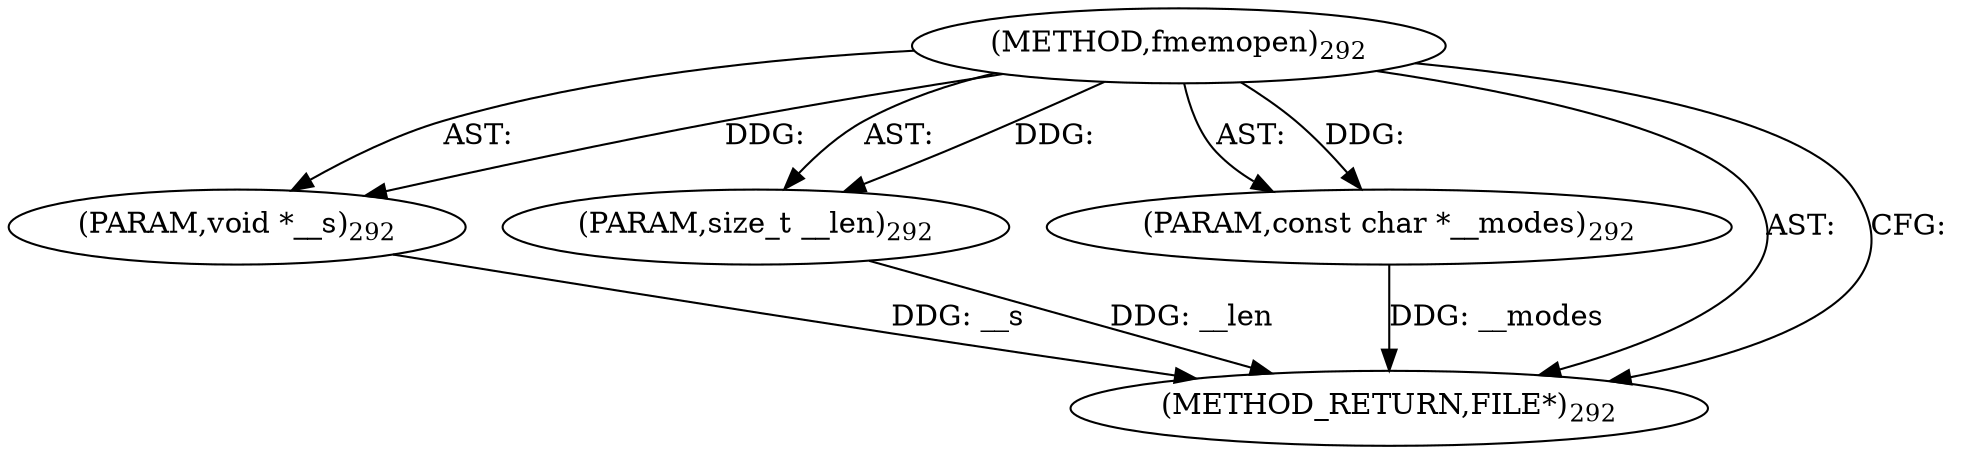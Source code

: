 digraph "fmemopen" {  
"2521" [label = <(METHOD,fmemopen)<SUB>292</SUB>> ]
"2522" [label = <(PARAM,void *__s)<SUB>292</SUB>> ]
"2523" [label = <(PARAM,size_t __len)<SUB>292</SUB>> ]
"2524" [label = <(PARAM,const char *__modes)<SUB>292</SUB>> ]
"2525" [label = <(METHOD_RETURN,FILE*)<SUB>292</SUB>> ]
  "2521" -> "2522"  [ label = "AST: "] 
  "2521" -> "2523"  [ label = "AST: "] 
  "2521" -> "2524"  [ label = "AST: "] 
  "2521" -> "2525"  [ label = "AST: "] 
  "2521" -> "2525"  [ label = "CFG: "] 
  "2522" -> "2525"  [ label = "DDG: __s"] 
  "2523" -> "2525"  [ label = "DDG: __len"] 
  "2524" -> "2525"  [ label = "DDG: __modes"] 
  "2521" -> "2522"  [ label = "DDG: "] 
  "2521" -> "2523"  [ label = "DDG: "] 
  "2521" -> "2524"  [ label = "DDG: "] 
}
